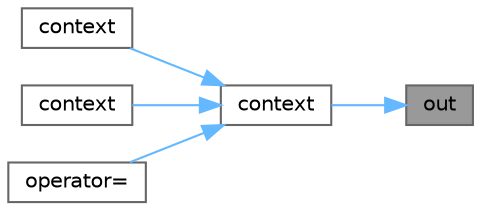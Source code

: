 digraph "out"
{
 // LATEX_PDF_SIZE
  bgcolor="transparent";
  edge [fontname=Helvetica,fontsize=10,labelfontname=Helvetica,labelfontsize=10];
  node [fontname=Helvetica,fontsize=10,shape=box,height=0.2,width=0.4];
  rankdir="RL";
  Node1 [id="Node000001",label="out",height=0.2,width=0.4,color="gray40", fillcolor="grey60", style="filled", fontcolor="black",tooltip=" "];
  Node1 -> Node2 [id="edge1_Node000001_Node000002",dir="back",color="steelblue1",style="solid",tooltip=" "];
  Node2 [id="Node000002",label="context",height=0.2,width=0.4,color="grey40", fillcolor="white", style="filled",URL="$classcontext.html#a81487f8ba51c81fd53221c79502cfbfb",tooltip="Constructs a context object."];
  Node2 -> Node3 [id="edge2_Node000002_Node000003",dir="back",color="steelblue1",style="solid",tooltip=" "];
  Node3 [id="Node000003",label="context",height=0.2,width=0.4,color="grey40", fillcolor="white", style="filled",URL="$classcontext.html#a86e23daa67a85fabd70b1fc7d715eeb5",tooltip=" "];
  Node2 -> Node4 [id="edge3_Node000002_Node000004",dir="back",color="steelblue1",style="solid",tooltip=" "];
  Node4 [id="Node000004",label="context",height=0.2,width=0.4,color="grey40", fillcolor="white", style="filled",URL="$classcontext.html#a11290cf1c61da45b2c1bd85d264efd47",tooltip=" "];
  Node2 -> Node5 [id="edge4_Node000002_Node000005",dir="back",color="steelblue1",style="solid",tooltip=" "];
  Node5 [id="Node000005",label="operator=",height=0.2,width=0.4,color="grey40", fillcolor="white", style="filled",URL="$classcontext.html#a2d386171313823d5505d6ded591f3e9c",tooltip=" "];
}
